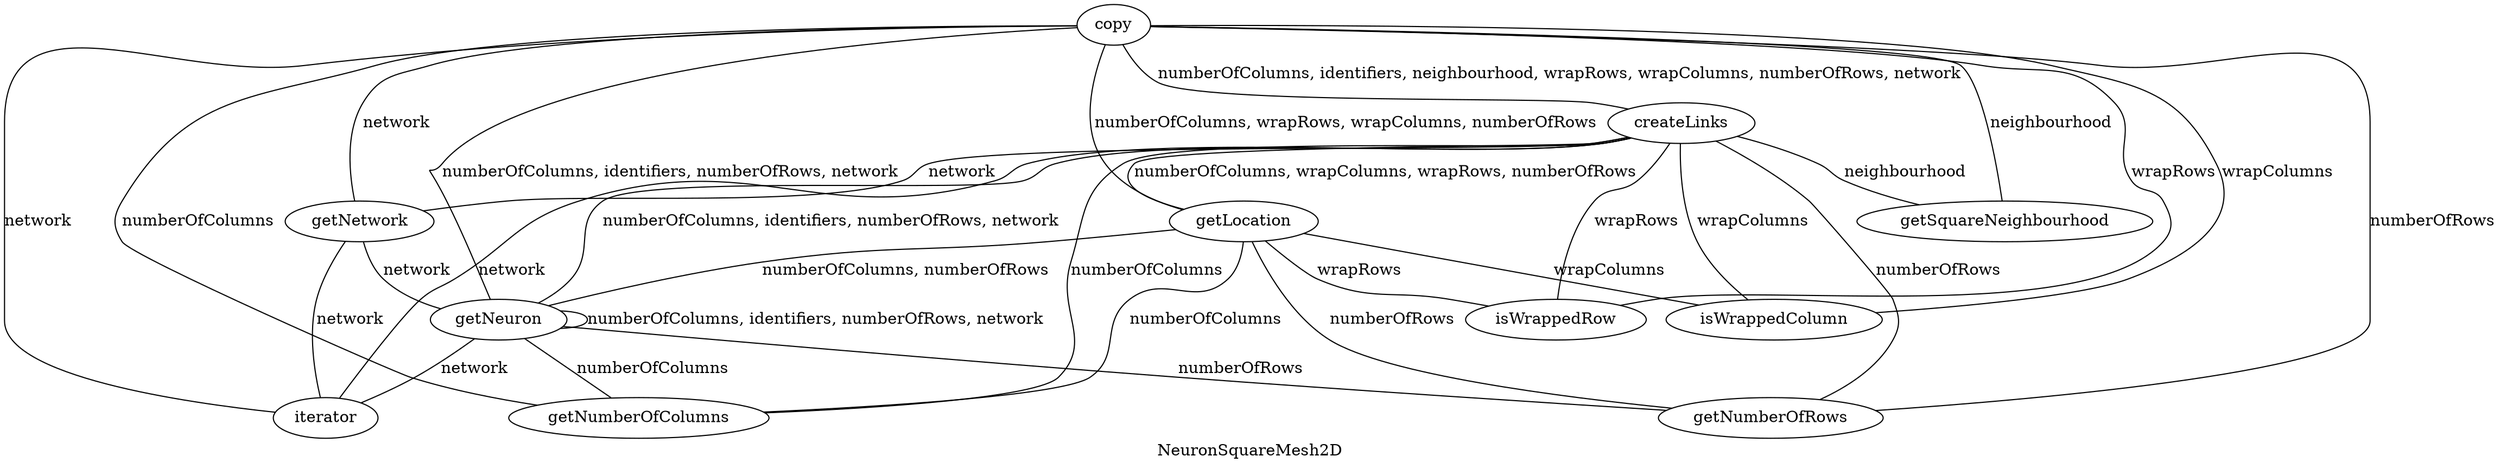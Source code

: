 strict graph {
  label="NeuronSquareMesh2D"
  "copy" -- "iterator" [label="network"];
  "copy" -- "getNetwork" [label="network"];
  "copy" -- "getNumberOfRows" [label="numberOfRows"];
  "copy" -- "getNumberOfColumns" [label="numberOfColumns"];
  "copy" -- "isWrappedRow" [label="wrapRows"];
  "copy" -- "isWrappedColumn" [label="wrapColumns"];
  "copy" -- "getSquareNeighbourhood" [label="neighbourhood"];
  "copy" -- "getNeuron" [label="numberOfColumns, identifiers, numberOfRows, network"];
  "copy" -- "getLocation" [label="numberOfColumns, wrapRows, wrapColumns, numberOfRows"];
  "copy" -- "createLinks" [label="numberOfColumns, identifiers, neighbourhood, wrapRows, wrapColumns, numberOfRows, network"];
  "getNetwork" -- "iterator" [label="network"];
  "getNeuron" -- "iterator" [label="network"];
  "createLinks" -- "iterator" [label="network"];
  "getNetwork" -- "getNeuron" [label="network"];
  "createLinks" -- "getNetwork" [label="network"];
  "getNeuron" -- "getNumberOfRows" [label="numberOfRows"];
  "getLocation" -- "getNumberOfRows" [label="numberOfRows"];
  "createLinks" -- "getNumberOfRows" [label="numberOfRows"];
  "getNeuron" -- "getNumberOfColumns" [label="numberOfColumns"];
  "getLocation" -- "getNumberOfColumns" [label="numberOfColumns"];
  "createLinks" -- "getNumberOfColumns" [label="numberOfColumns"];
  "getLocation" -- "isWrappedRow" [label="wrapRows"];
  "createLinks" -- "isWrappedRow" [label="wrapRows"];
  "getLocation" -- "isWrappedColumn" [label="wrapColumns"];
  "createLinks" -- "isWrappedColumn" [label="wrapColumns"];
  "createLinks" -- "getSquareNeighbourhood" [label="neighbourhood"];
  "getNeuron" -- "getNeuron" [label="numberOfColumns, identifiers, numberOfRows, network"];
  "getLocation" -- "getNeuron" [label="numberOfColumns, numberOfRows"];
  "createLinks" -- "getNeuron" [label="numberOfColumns, identifiers, numberOfRows, network"];
  "createLinks" -- "getLocation" [label="numberOfColumns, wrapColumns, wrapRows, numberOfRows"];
}
